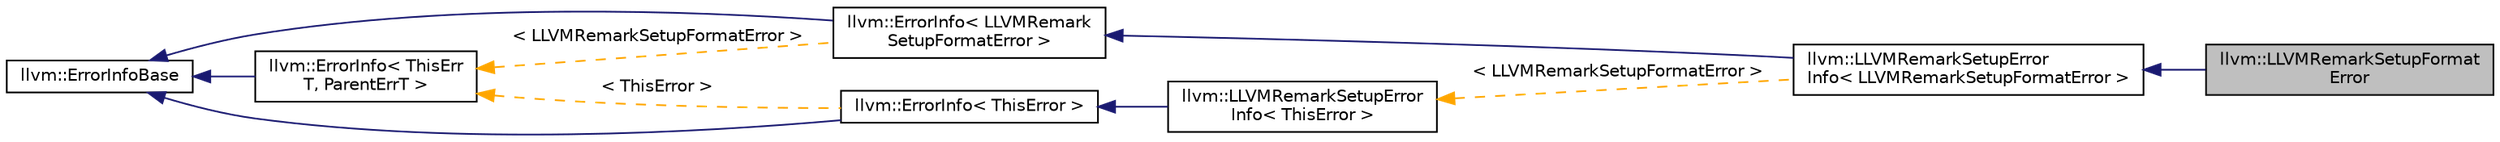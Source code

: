 digraph "llvm::LLVMRemarkSetupFormatError"
{
 // LATEX_PDF_SIZE
  bgcolor="transparent";
  edge [fontname="Helvetica",fontsize="10",labelfontname="Helvetica",labelfontsize="10"];
  node [fontname="Helvetica",fontsize="10",shape=record];
  rankdir="LR";
  Node1 [label="llvm::LLVMRemarkSetupFormat\lError",height=0.2,width=0.4,color="black", fillcolor="grey75", style="filled", fontcolor="black",tooltip=" "];
  Node2 -> Node1 [dir="back",color="midnightblue",fontsize="10",style="solid",fontname="Helvetica"];
  Node2 [label="llvm::LLVMRemarkSetupError\lInfo\< LLVMRemarkSetupFormatError \>",height=0.2,width=0.4,color="black",URL="$structllvm_1_1LLVMRemarkSetupErrorInfo.html",tooltip=" "];
  Node3 -> Node2 [dir="back",color="midnightblue",fontsize="10",style="solid",fontname="Helvetica"];
  Node3 [label="llvm::ErrorInfo\< LLVMRemark\lSetupFormatError \>",height=0.2,width=0.4,color="black",URL="$classllvm_1_1ErrorInfo.html",tooltip=" "];
  Node4 -> Node3 [dir="back",color="midnightblue",fontsize="10",style="solid",fontname="Helvetica"];
  Node4 [label="llvm::ErrorInfoBase",height=0.2,width=0.4,color="black",URL="$classllvm_1_1ErrorInfoBase.html",tooltip="Base class for error info classes."];
  Node5 -> Node3 [dir="back",color="orange",fontsize="10",style="dashed",label=" \< LLVMRemarkSetupFormatError \>" ,fontname="Helvetica"];
  Node5 [label="llvm::ErrorInfo\< ThisErr\lT, ParentErrT \>",height=0.2,width=0.4,color="black",URL="$classllvm_1_1ErrorInfo.html",tooltip="Base class for user error types."];
  Node4 -> Node5 [dir="back",color="midnightblue",fontsize="10",style="solid",fontname="Helvetica"];
  Node6 -> Node2 [dir="back",color="orange",fontsize="10",style="dashed",label=" \< LLVMRemarkSetupFormatError \>" ,fontname="Helvetica"];
  Node6 [label="llvm::LLVMRemarkSetupError\lInfo\< ThisError \>",height=0.2,width=0.4,color="black",URL="$structllvm_1_1LLVMRemarkSetupErrorInfo.html",tooltip=" "];
  Node7 -> Node6 [dir="back",color="midnightblue",fontsize="10",style="solid",fontname="Helvetica"];
  Node7 [label="llvm::ErrorInfo\< ThisError \>",height=0.2,width=0.4,color="black",URL="$classllvm_1_1ErrorInfo.html",tooltip=" "];
  Node4 -> Node7 [dir="back",color="midnightblue",fontsize="10",style="solid",fontname="Helvetica"];
  Node5 -> Node7 [dir="back",color="orange",fontsize="10",style="dashed",label=" \< ThisError \>" ,fontname="Helvetica"];
}
